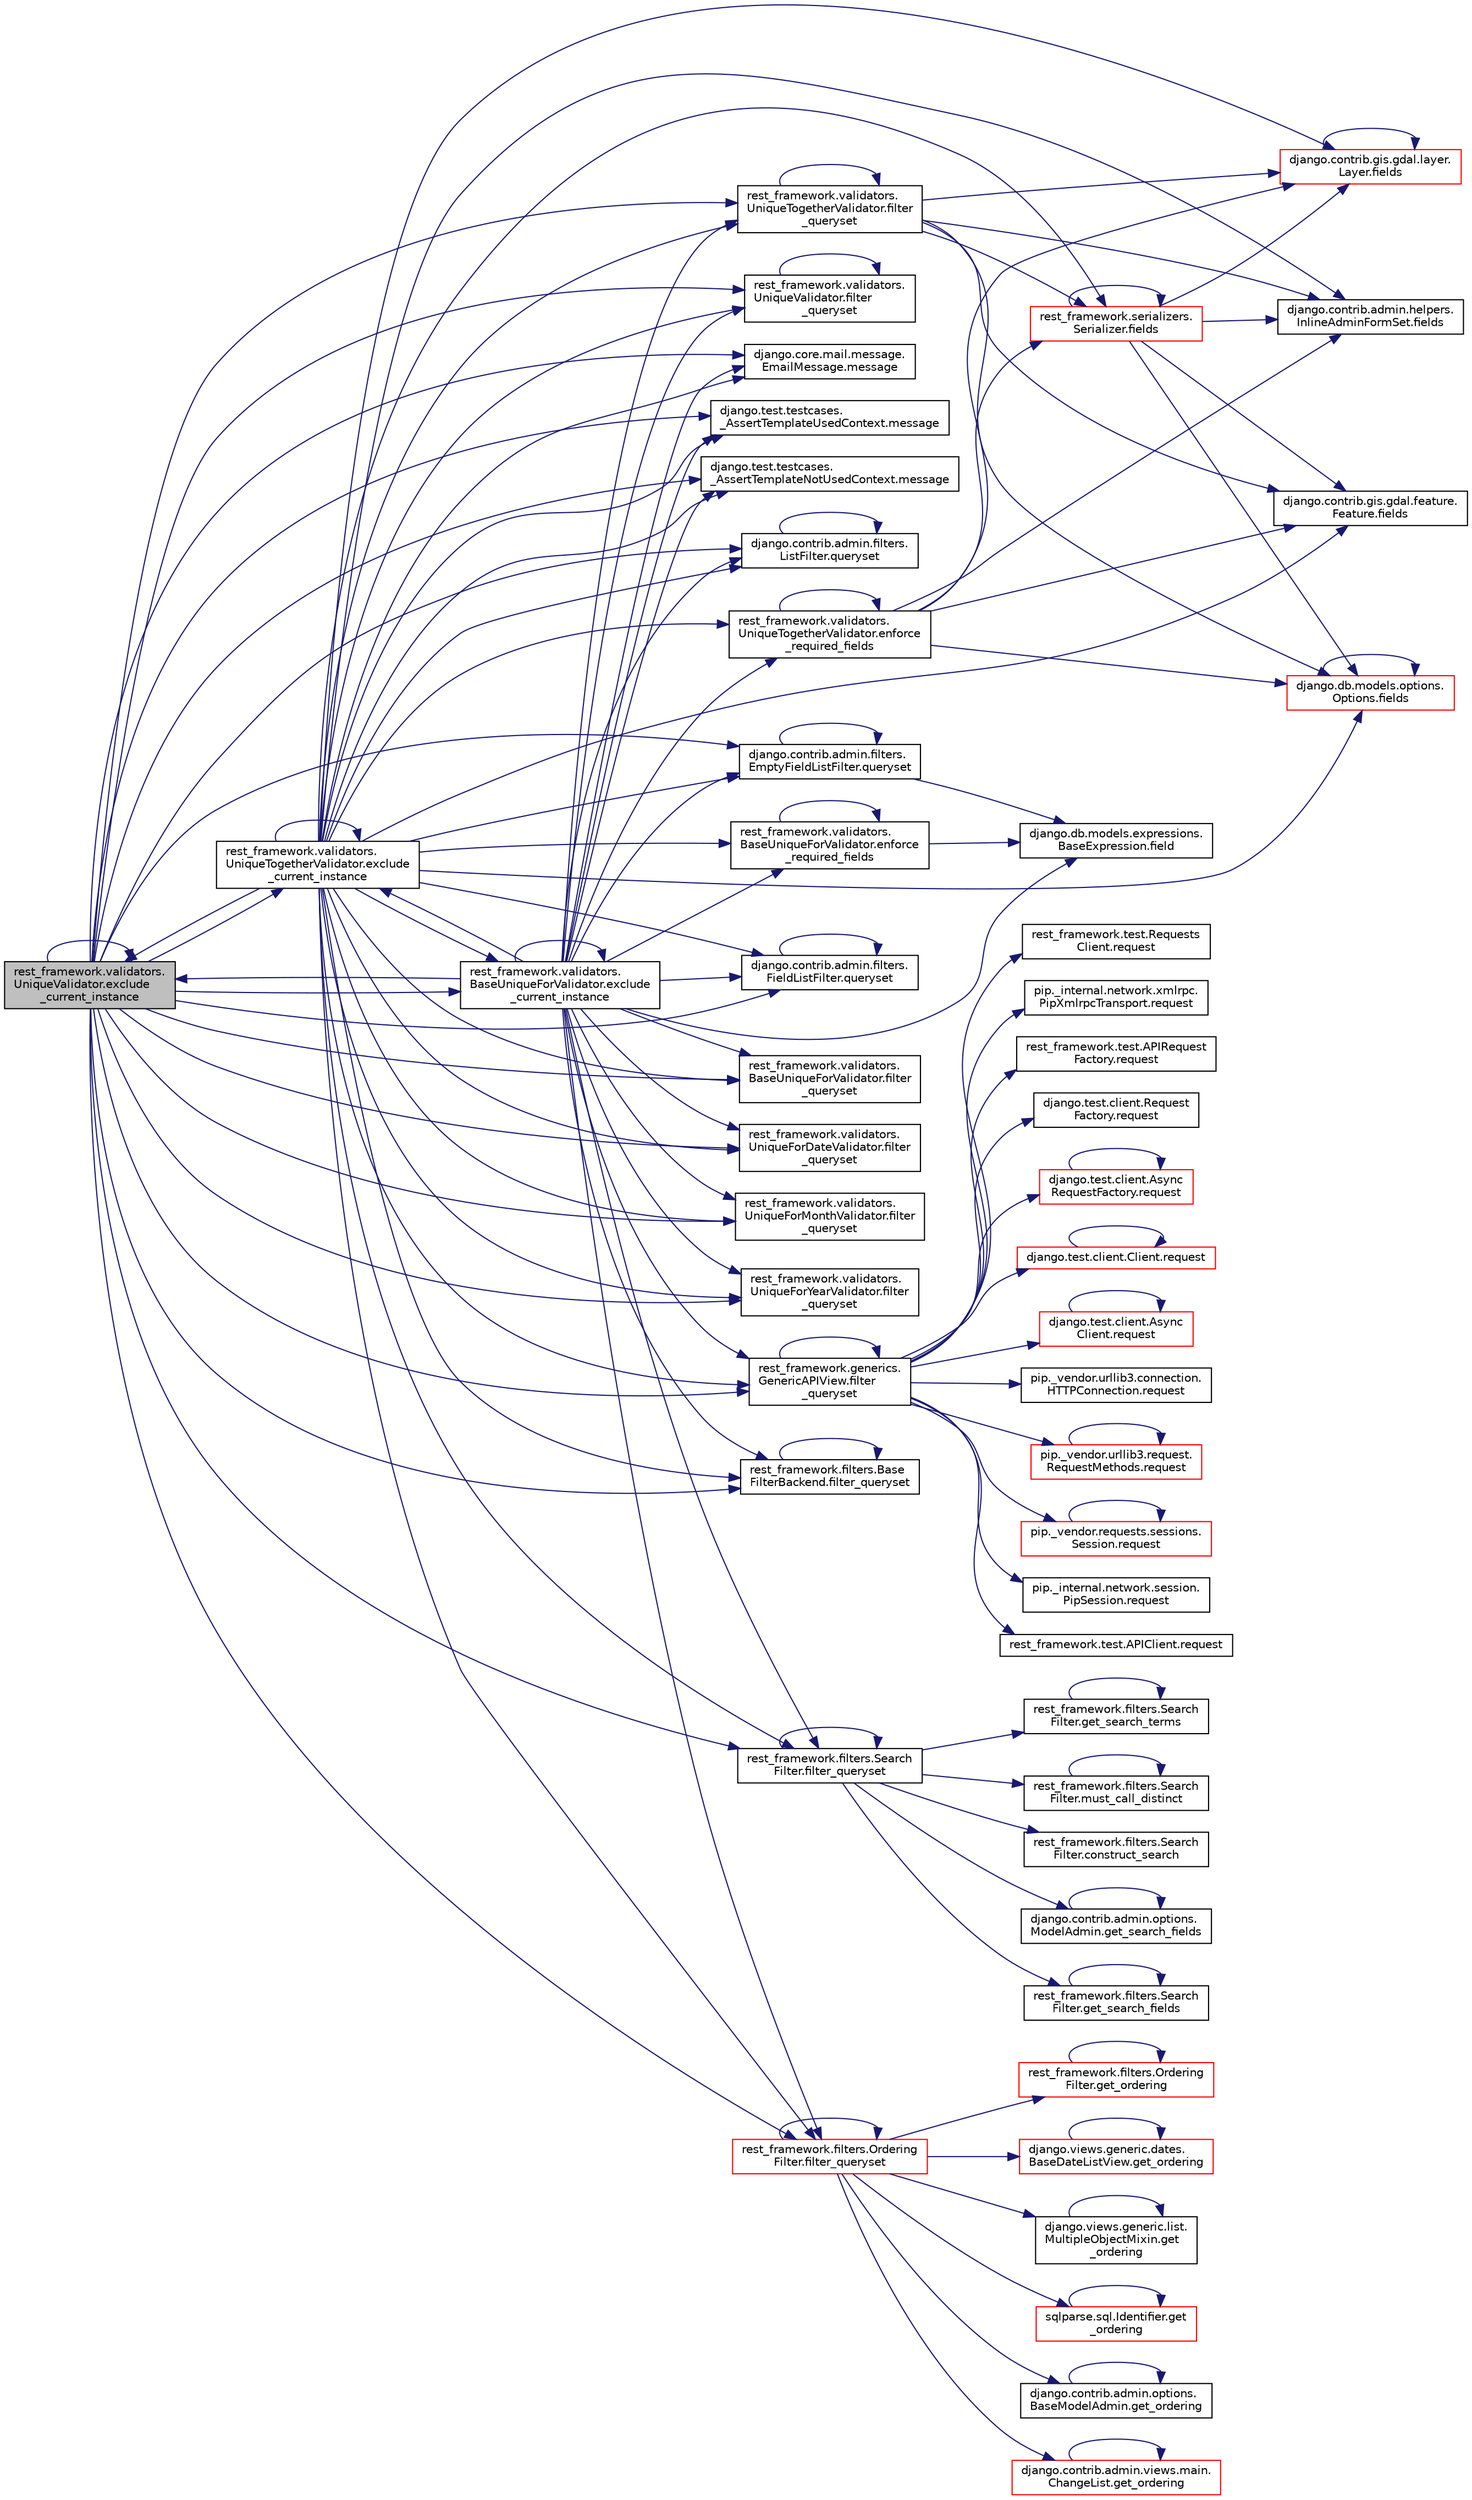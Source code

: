 digraph "rest_framework.validators.UniqueValidator.exclude_current_instance"
{
 // LATEX_PDF_SIZE
  edge [fontname="Helvetica",fontsize="10",labelfontname="Helvetica",labelfontsize="10"];
  node [fontname="Helvetica",fontsize="10",shape=record];
  rankdir="LR";
  Node1 [label="rest_framework.validators.\lUniqueValidator.exclude\l_current_instance",height=0.2,width=0.4,color="black", fillcolor="grey75", style="filled", fontcolor="black",tooltip=" "];
  Node1 -> Node2 [color="midnightblue",fontsize="10",style="solid",fontname="Helvetica"];
  Node2 [label="rest_framework.validators.\lUniqueTogetherValidator.exclude\l_current_instance",height=0.2,width=0.4,color="black", fillcolor="white", style="filled",URL="$d8/df3/classrest__framework_1_1validators_1_1_unique_together_validator.html#a872e5afbee8c4160bba291bf2dbc9a96",tooltip=" "];
  Node2 -> Node3 [color="midnightblue",fontsize="10",style="solid",fontname="Helvetica"];
  Node3 [label="rest_framework.validators.\lBaseUniqueForValidator.enforce\l_required_fields",height=0.2,width=0.4,color="black", fillcolor="white", style="filled",URL="$d7/d15/classrest__framework_1_1validators_1_1_base_unique_for_validator.html#a39fdc71837943aa55b9185a5f19bac0e",tooltip=" "];
  Node3 -> Node3 [color="midnightblue",fontsize="10",style="solid",fontname="Helvetica"];
  Node3 -> Node4 [color="midnightblue",fontsize="10",style="solid",fontname="Helvetica"];
  Node4 [label="django.db.models.expressions.\lBaseExpression.field",height=0.2,width=0.4,color="black", fillcolor="white", style="filled",URL="$de/d6b/classdjango_1_1db_1_1models_1_1expressions_1_1_base_expression.html#ac6460ecaca5a7cac6b4bee69bce606fb",tooltip=" "];
  Node2 -> Node5 [color="midnightblue",fontsize="10",style="solid",fontname="Helvetica"];
  Node5 [label="rest_framework.validators.\lUniqueTogetherValidator.enforce\l_required_fields",height=0.2,width=0.4,color="black", fillcolor="white", style="filled",URL="$d8/df3/classrest__framework_1_1validators_1_1_unique_together_validator.html#a2a2b61e098e1f3d55c7e138853979090",tooltip=" "];
  Node5 -> Node5 [color="midnightblue",fontsize="10",style="solid",fontname="Helvetica"];
  Node5 -> Node6 [color="midnightblue",fontsize="10",style="solid",fontname="Helvetica"];
  Node6 [label="django.contrib.admin.helpers.\lInlineAdminFormSet.fields",height=0.2,width=0.4,color="black", fillcolor="white", style="filled",URL="$db/d43/classdjango_1_1contrib_1_1admin_1_1helpers_1_1_inline_admin_form_set.html#a05da4b8d8905c6773882ad9d9219e56f",tooltip=" "];
  Node5 -> Node7 [color="midnightblue",fontsize="10",style="solid",fontname="Helvetica"];
  Node7 [label="django.contrib.gis.gdal.feature.\lFeature.fields",height=0.2,width=0.4,color="black", fillcolor="white", style="filled",URL="$db/d34/classdjango_1_1contrib_1_1gis_1_1gdal_1_1feature_1_1_feature.html#a8cfc80966af7ca71369fc1b2c511f7d2",tooltip=" "];
  Node5 -> Node8 [color="midnightblue",fontsize="10",style="solid",fontname="Helvetica"];
  Node8 [label="django.contrib.gis.gdal.layer.\lLayer.fields",height=0.2,width=0.4,color="red", fillcolor="white", style="filled",URL="$d9/d84/classdjango_1_1contrib_1_1gis_1_1gdal_1_1layer_1_1_layer.html#a6343afa888079fc224c68c4d69d0ae4c",tooltip=" "];
  Node8 -> Node8 [color="midnightblue",fontsize="10",style="solid",fontname="Helvetica"];
  Node5 -> Node11 [color="midnightblue",fontsize="10",style="solid",fontname="Helvetica"];
  Node11 [label="django.db.models.options.\lOptions.fields",height=0.2,width=0.4,color="red", fillcolor="white", style="filled",URL="$d4/d60/classdjango_1_1db_1_1models_1_1options_1_1_options.html#aad34b611171b74c47280b50bd350a7b5",tooltip=" "];
  Node11 -> Node11 [color="midnightblue",fontsize="10",style="solid",fontname="Helvetica"];
  Node5 -> Node19 [color="midnightblue",fontsize="10",style="solid",fontname="Helvetica"];
  Node19 [label="rest_framework.serializers.\lSerializer.fields",height=0.2,width=0.4,color="red", fillcolor="white", style="filled",URL="$de/daf/classrest__framework_1_1serializers_1_1_serializer.html#a304b94e9bf70334bb75af37586bb82fd",tooltip=" "];
  Node19 -> Node6 [color="midnightblue",fontsize="10",style="solid",fontname="Helvetica"];
  Node19 -> Node7 [color="midnightblue",fontsize="10",style="solid",fontname="Helvetica"];
  Node19 -> Node8 [color="midnightblue",fontsize="10",style="solid",fontname="Helvetica"];
  Node19 -> Node11 [color="midnightblue",fontsize="10",style="solid",fontname="Helvetica"];
  Node19 -> Node19 [color="midnightblue",fontsize="10",style="solid",fontname="Helvetica"];
  Node2 -> Node2 [color="midnightblue",fontsize="10",style="solid",fontname="Helvetica"];
  Node2 -> Node42 [color="midnightblue",fontsize="10",style="solid",fontname="Helvetica"];
  Node42 [label="rest_framework.validators.\lBaseUniqueForValidator.exclude\l_current_instance",height=0.2,width=0.4,color="black", fillcolor="white", style="filled",URL="$d7/d15/classrest__framework_1_1validators_1_1_base_unique_for_validator.html#a695aa68f1278ccc42fad6fa2153c5da0",tooltip=" "];
  Node42 -> Node3 [color="midnightblue",fontsize="10",style="solid",fontname="Helvetica"];
  Node42 -> Node5 [color="midnightblue",fontsize="10",style="solid",fontname="Helvetica"];
  Node42 -> Node2 [color="midnightblue",fontsize="10",style="solid",fontname="Helvetica"];
  Node42 -> Node42 [color="midnightblue",fontsize="10",style="solid",fontname="Helvetica"];
  Node42 -> Node1 [color="midnightblue",fontsize="10",style="solid",fontname="Helvetica"];
  Node42 -> Node4 [color="midnightblue",fontsize="10",style="solid",fontname="Helvetica"];
  Node42 -> Node43 [color="midnightblue",fontsize="10",style="solid",fontname="Helvetica"];
  Node43 [label="rest_framework.validators.\lBaseUniqueForValidator.filter\l_queryset",height=0.2,width=0.4,color="black", fillcolor="white", style="filled",URL="$d7/d15/classrest__framework_1_1validators_1_1_base_unique_for_validator.html#ace8b3c145c3261d2e2f4a824cab92729",tooltip=" "];
  Node42 -> Node44 [color="midnightblue",fontsize="10",style="solid",fontname="Helvetica"];
  Node44 [label="rest_framework.validators.\lUniqueForDateValidator.filter\l_queryset",height=0.2,width=0.4,color="black", fillcolor="white", style="filled",URL="$d6/d87/classrest__framework_1_1validators_1_1_unique_for_date_validator.html#afb65123831066f2f7810cdb5fcb1502d",tooltip=" "];
  Node42 -> Node45 [color="midnightblue",fontsize="10",style="solid",fontname="Helvetica"];
  Node45 [label="rest_framework.validators.\lUniqueForMonthValidator.filter\l_queryset",height=0.2,width=0.4,color="black", fillcolor="white", style="filled",URL="$d0/d56/classrest__framework_1_1validators_1_1_unique_for_month_validator.html#a19757f35c1ce1a0944394cee68eabf50",tooltip=" "];
  Node42 -> Node46 [color="midnightblue",fontsize="10",style="solid",fontname="Helvetica"];
  Node46 [label="rest_framework.validators.\lUniqueForYearValidator.filter\l_queryset",height=0.2,width=0.4,color="black", fillcolor="white", style="filled",URL="$da/dd2/classrest__framework_1_1validators_1_1_unique_for_year_validator.html#af9158627f857bc4afb7c8f02594ef9a3",tooltip=" "];
  Node42 -> Node47 [color="midnightblue",fontsize="10",style="solid",fontname="Helvetica"];
  Node47 [label="rest_framework.validators.\lUniqueTogetherValidator.filter\l_queryset",height=0.2,width=0.4,color="black", fillcolor="white", style="filled",URL="$d8/df3/classrest__framework_1_1validators_1_1_unique_together_validator.html#a4febe85f06aaa05c2e5372e409847ae1",tooltip=" "];
  Node47 -> Node6 [color="midnightblue",fontsize="10",style="solid",fontname="Helvetica"];
  Node47 -> Node7 [color="midnightblue",fontsize="10",style="solid",fontname="Helvetica"];
  Node47 -> Node8 [color="midnightblue",fontsize="10",style="solid",fontname="Helvetica"];
  Node47 -> Node11 [color="midnightblue",fontsize="10",style="solid",fontname="Helvetica"];
  Node47 -> Node19 [color="midnightblue",fontsize="10",style="solid",fontname="Helvetica"];
  Node47 -> Node47 [color="midnightblue",fontsize="10",style="solid",fontname="Helvetica"];
  Node42 -> Node48 [color="midnightblue",fontsize="10",style="solid",fontname="Helvetica"];
  Node48 [label="rest_framework.generics.\lGenericAPIView.filter\l_queryset",height=0.2,width=0.4,color="black", fillcolor="white", style="filled",URL="$d9/d8f/classrest__framework_1_1generics_1_1_generic_a_p_i_view.html#a8e83d5246dc3bc05d0228ffbd3fa9297",tooltip=" "];
  Node48 -> Node48 [color="midnightblue",fontsize="10",style="solid",fontname="Helvetica"];
  Node48 -> Node49 [color="midnightblue",fontsize="10",style="solid",fontname="Helvetica"];
  Node49 [label="pip._internal.network.xmlrpc.\lPipXmlrpcTransport.request",height=0.2,width=0.4,color="black", fillcolor="white", style="filled",URL="$dd/d8a/classpip_1_1__internal_1_1network_1_1xmlrpc_1_1_pip_xmlrpc_transport.html#adb84317dcc522d845a56ce9cc4f82522",tooltip=" "];
  Node48 -> Node50 [color="midnightblue",fontsize="10",style="solid",fontname="Helvetica"];
  Node50 [label="rest_framework.test.APIRequest\lFactory.request",height=0.2,width=0.4,color="black", fillcolor="white", style="filled",URL="$da/d3c/classrest__framework_1_1test_1_1_a_p_i_request_factory.html#abd5931aada009b9fb1f1577613acd058",tooltip=" "];
  Node48 -> Node51 [color="midnightblue",fontsize="10",style="solid",fontname="Helvetica"];
  Node51 [label="django.test.client.Request\lFactory.request",height=0.2,width=0.4,color="black", fillcolor="white", style="filled",URL="$db/d7f/classdjango_1_1test_1_1client_1_1_request_factory.html#a12550839ba4cbabcf38bff0d2ff69f0a",tooltip=" "];
  Node48 -> Node52 [color="midnightblue",fontsize="10",style="solid",fontname="Helvetica"];
  Node52 [label="django.test.client.Async\lRequestFactory.request",height=0.2,width=0.4,color="red", fillcolor="white", style="filled",URL="$d6/de5/classdjango_1_1test_1_1client_1_1_async_request_factory.html#a8dcee74bc0f05203aa2aa2aad95555a9",tooltip=" "];
  Node52 -> Node52 [color="midnightblue",fontsize="10",style="solid",fontname="Helvetica"];
  Node48 -> Node54 [color="midnightblue",fontsize="10",style="solid",fontname="Helvetica"];
  Node54 [label="django.test.client.Client.request",height=0.2,width=0.4,color="red", fillcolor="white", style="filled",URL="$d2/d2e/classdjango_1_1test_1_1client_1_1_client.html#a4b25cead120a234c08a522e016cb6138",tooltip=" "];
  Node54 -> Node54 [color="midnightblue",fontsize="10",style="solid",fontname="Helvetica"];
  Node48 -> Node59 [color="midnightblue",fontsize="10",style="solid",fontname="Helvetica"];
  Node59 [label="django.test.client.Async\lClient.request",height=0.2,width=0.4,color="red", fillcolor="white", style="filled",URL="$d9/dd7/classdjango_1_1test_1_1client_1_1_async_client.html#a38330cfdf01cb69d3dd0bdb8b9777bd9",tooltip=" "];
  Node59 -> Node59 [color="midnightblue",fontsize="10",style="solid",fontname="Helvetica"];
  Node48 -> Node60 [color="midnightblue",fontsize="10",style="solid",fontname="Helvetica"];
  Node60 [label="pip._vendor.urllib3.connection.\lHTTPConnection.request",height=0.2,width=0.4,color="black", fillcolor="white", style="filled",URL="$d2/d75/classpip_1_1__vendor_1_1urllib3_1_1connection_1_1_h_t_t_p_connection.html#ae44707607a133fa0d27085cc2ea9ef85",tooltip=" "];
  Node48 -> Node61 [color="midnightblue",fontsize="10",style="solid",fontname="Helvetica"];
  Node61 [label="pip._vendor.urllib3.request.\lRequestMethods.request",height=0.2,width=0.4,color="red", fillcolor="white", style="filled",URL="$de/d48/classpip_1_1__vendor_1_1urllib3_1_1request_1_1_request_methods.html#a875ca454fac77c856bdf0cbe44f8fb64",tooltip=" "];
  Node61 -> Node61 [color="midnightblue",fontsize="10",style="solid",fontname="Helvetica"];
  Node48 -> Node92 [color="midnightblue",fontsize="10",style="solid",fontname="Helvetica"];
  Node92 [label="pip._vendor.requests.sessions.\lSession.request",height=0.2,width=0.4,color="red", fillcolor="white", style="filled",URL="$da/de9/classpip_1_1__vendor_1_1requests_1_1sessions_1_1_session.html#a718b60e99280c6ef1a346cb6dc0a90c8",tooltip=" "];
  Node92 -> Node92 [color="midnightblue",fontsize="10",style="solid",fontname="Helvetica"];
  Node48 -> Node519 [color="midnightblue",fontsize="10",style="solid",fontname="Helvetica"];
  Node519 [label="pip._internal.network.session.\lPipSession.request",height=0.2,width=0.4,color="black", fillcolor="white", style="filled",URL="$d9/dc2/classpip_1_1__internal_1_1network_1_1session_1_1_pip_session.html#a9c968f2f764cbd41db6684fafb5b1e6a",tooltip=" "];
  Node48 -> Node517 [color="midnightblue",fontsize="10",style="solid",fontname="Helvetica"];
  Node517 [label="rest_framework.test.APIClient.request",height=0.2,width=0.4,color="black", fillcolor="white", style="filled",URL="$da/d51/classrest__framework_1_1test_1_1_a_p_i_client.html#a77b55b2a0a90921243b61303fc37e59d",tooltip=" "];
  Node48 -> Node518 [color="midnightblue",fontsize="10",style="solid",fontname="Helvetica"];
  Node518 [label="rest_framework.test.Requests\lClient.request",height=0.2,width=0.4,color="black", fillcolor="white", style="filled",URL="$de/dc8/classrest__framework_1_1test_1_1_requests_client.html#ae6de53b1244ae8817b8bf8d6838b72ba",tooltip=" "];
  Node42 -> Node855 [color="midnightblue",fontsize="10",style="solid",fontname="Helvetica"];
  Node855 [label="rest_framework.filters.Base\lFilterBackend.filter_queryset",height=0.2,width=0.4,color="black", fillcolor="white", style="filled",URL="$d9/d36/classrest__framework_1_1filters_1_1_base_filter_backend.html#aa4bdead40d84dfae0625253eec6ead8a",tooltip=" "];
  Node855 -> Node855 [color="midnightblue",fontsize="10",style="solid",fontname="Helvetica"];
  Node42 -> Node856 [color="midnightblue",fontsize="10",style="solid",fontname="Helvetica"];
  Node856 [label="rest_framework.filters.Search\lFilter.filter_queryset",height=0.2,width=0.4,color="black", fillcolor="white", style="filled",URL="$dd/d45/classrest__framework_1_1filters_1_1_search_filter.html#a66840fcc3a7bec1fd02d4f13c945bbe3",tooltip=" "];
  Node856 -> Node857 [color="midnightblue",fontsize="10",style="solid",fontname="Helvetica"];
  Node857 [label="rest_framework.filters.Search\lFilter.construct_search",height=0.2,width=0.4,color="black", fillcolor="white", style="filled",URL="$dd/d45/classrest__framework_1_1filters_1_1_search_filter.html#a85a8bd8e7ed53cb60db747aeb9e99ad2",tooltip=" "];
  Node856 -> Node856 [color="midnightblue",fontsize="10",style="solid",fontname="Helvetica"];
  Node856 -> Node858 [color="midnightblue",fontsize="10",style="solid",fontname="Helvetica"];
  Node858 [label="django.contrib.admin.options.\lModelAdmin.get_search_fields",height=0.2,width=0.4,color="black", fillcolor="white", style="filled",URL="$d5/d05/classdjango_1_1contrib_1_1admin_1_1options_1_1_model_admin.html#ae2c21be64ea9b1d300305dec79ded29f",tooltip=" "];
  Node858 -> Node858 [color="midnightblue",fontsize="10",style="solid",fontname="Helvetica"];
  Node856 -> Node859 [color="midnightblue",fontsize="10",style="solid",fontname="Helvetica"];
  Node859 [label="rest_framework.filters.Search\lFilter.get_search_fields",height=0.2,width=0.4,color="black", fillcolor="white", style="filled",URL="$dd/d45/classrest__framework_1_1filters_1_1_search_filter.html#a09d13aa808ece39934891954c4443680",tooltip=" "];
  Node859 -> Node859 [color="midnightblue",fontsize="10",style="solid",fontname="Helvetica"];
  Node856 -> Node860 [color="midnightblue",fontsize="10",style="solid",fontname="Helvetica"];
  Node860 [label="rest_framework.filters.Search\lFilter.get_search_terms",height=0.2,width=0.4,color="black", fillcolor="white", style="filled",URL="$dd/d45/classrest__framework_1_1filters_1_1_search_filter.html#a2c628ee3f493f3fbd332581959af28f0",tooltip=" "];
  Node860 -> Node860 [color="midnightblue",fontsize="10",style="solid",fontname="Helvetica"];
  Node856 -> Node861 [color="midnightblue",fontsize="10",style="solid",fontname="Helvetica"];
  Node861 [label="rest_framework.filters.Search\lFilter.must_call_distinct",height=0.2,width=0.4,color="black", fillcolor="white", style="filled",URL="$dd/d45/classrest__framework_1_1filters_1_1_search_filter.html#a048c71d46110fd10c43b40ffcc6cb791",tooltip=" "];
  Node861 -> Node861 [color="midnightblue",fontsize="10",style="solid",fontname="Helvetica"];
  Node42 -> Node862 [color="midnightblue",fontsize="10",style="solid",fontname="Helvetica"];
  Node862 [label="rest_framework.filters.Ordering\lFilter.filter_queryset",height=0.2,width=0.4,color="red", fillcolor="white", style="filled",URL="$d0/d16/classrest__framework_1_1filters_1_1_ordering_filter.html#af0334718806ff1519a860a79735c12c5",tooltip=" "];
  Node862 -> Node862 [color="midnightblue",fontsize="10",style="solid",fontname="Helvetica"];
  Node862 -> Node729 [color="midnightblue",fontsize="10",style="solid",fontname="Helvetica"];
  Node729 [label="django.views.generic.dates.\lBaseDateListView.get_ordering",height=0.2,width=0.4,color="red", fillcolor="white", style="filled",URL="$d7/d86/classdjango_1_1views_1_1generic_1_1dates_1_1_base_date_list_view.html#a1ca94aa4a283514ce26b0fb152c396bd",tooltip=" "];
  Node729 -> Node729 [color="midnightblue",fontsize="10",style="solid",fontname="Helvetica"];
  Node862 -> Node731 [color="midnightblue",fontsize="10",style="solid",fontname="Helvetica"];
  Node731 [label="django.views.generic.list.\lMultipleObjectMixin.get\l_ordering",height=0.2,width=0.4,color="black", fillcolor="white", style="filled",URL="$dc/db8/classdjango_1_1views_1_1generic_1_1list_1_1_multiple_object_mixin.html#aa09e16b01a6a48f7b9c56e658f68fc6e",tooltip=" "];
  Node731 -> Node731 [color="midnightblue",fontsize="10",style="solid",fontname="Helvetica"];
  Node862 -> Node732 [color="midnightblue",fontsize="10",style="solid",fontname="Helvetica"];
  Node732 [label="sqlparse.sql.Identifier.get\l_ordering",height=0.2,width=0.4,color="red", fillcolor="white", style="filled",URL="$dc/de2/classsqlparse_1_1sql_1_1_identifier.html#a6b953c54c399f3966775335ad1dc661d",tooltip=" "];
  Node732 -> Node732 [color="midnightblue",fontsize="10",style="solid",fontname="Helvetica"];
  Node862 -> Node734 [color="midnightblue",fontsize="10",style="solid",fontname="Helvetica"];
  Node734 [label="django.contrib.admin.options.\lBaseModelAdmin.get_ordering",height=0.2,width=0.4,color="black", fillcolor="white", style="filled",URL="$d3/dd6/classdjango_1_1contrib_1_1admin_1_1options_1_1_base_model_admin.html#a3f9fee45b98ad708a112a28d526b6560",tooltip=" "];
  Node734 -> Node734 [color="midnightblue",fontsize="10",style="solid",fontname="Helvetica"];
  Node862 -> Node735 [color="midnightblue",fontsize="10",style="solid",fontname="Helvetica"];
  Node735 [label="django.contrib.admin.views.main.\lChangeList.get_ordering",height=0.2,width=0.4,color="red", fillcolor="white", style="filled",URL="$d7/d58/classdjango_1_1contrib_1_1admin_1_1views_1_1main_1_1_change_list.html#a3de9f22bbfde904010a35d6a15bd2ee7",tooltip=" "];
  Node735 -> Node735 [color="midnightblue",fontsize="10",style="solid",fontname="Helvetica"];
  Node862 -> Node740 [color="midnightblue",fontsize="10",style="solid",fontname="Helvetica"];
  Node740 [label="rest_framework.filters.Ordering\lFilter.get_ordering",height=0.2,width=0.4,color="red", fillcolor="white", style="filled",URL="$d0/d16/classrest__framework_1_1filters_1_1_ordering_filter.html#aaad5c6dfc9a5cccc6edc6b547fec8562",tooltip=" "];
  Node740 -> Node740 [color="midnightblue",fontsize="10",style="solid",fontname="Helvetica"];
  Node42 -> Node865 [color="midnightblue",fontsize="10",style="solid",fontname="Helvetica"];
  Node865 [label="rest_framework.validators.\lUniqueValidator.filter\l_queryset",height=0.2,width=0.4,color="black", fillcolor="white", style="filled",URL="$df/dfd/classrest__framework_1_1validators_1_1_unique_validator.html#a974ee13bb88e07f272d784b7f78b94bc",tooltip=" "];
  Node865 -> Node865 [color="midnightblue",fontsize="10",style="solid",fontname="Helvetica"];
  Node42 -> Node4470 [color="midnightblue",fontsize="10",style="solid",fontname="Helvetica"];
  Node4470 [label="django.core.mail.message.\lEmailMessage.message",height=0.2,width=0.4,color="black", fillcolor="white", style="filled",URL="$d9/d6b/classdjango_1_1core_1_1mail_1_1message_1_1_email_message.html#a89fadd40a1ef377bb291e4b231c72665",tooltip=" "];
  Node42 -> Node4471 [color="midnightblue",fontsize="10",style="solid",fontname="Helvetica"];
  Node4471 [label="django.test.testcases.\l_AssertTemplateUsedContext.message",height=0.2,width=0.4,color="black", fillcolor="white", style="filled",URL="$d7/d6f/classdjango_1_1test_1_1testcases_1_1___assert_template_used_context.html#a6d60b984bccd8f00866f3feb4cc97eea",tooltip=" "];
  Node42 -> Node4472 [color="midnightblue",fontsize="10",style="solid",fontname="Helvetica"];
  Node4472 [label="django.test.testcases.\l_AssertTemplateNotUsedContext.message",height=0.2,width=0.4,color="black", fillcolor="white", style="filled",URL="$d1/d6c/classdjango_1_1test_1_1testcases_1_1___assert_template_not_used_context.html#a273dd7bcf274bac4f1bbcb55f46cff86",tooltip=" "];
  Node42 -> Node746 [color="midnightblue",fontsize="10",style="solid",fontname="Helvetica"];
  Node746 [label="django.contrib.admin.filters.\lListFilter.queryset",height=0.2,width=0.4,color="black", fillcolor="white", style="filled",URL="$da/ddb/classdjango_1_1contrib_1_1admin_1_1filters_1_1_list_filter.html#aed1f92493175185d1714cb763f6efa08",tooltip=" "];
  Node746 -> Node746 [color="midnightblue",fontsize="10",style="solid",fontname="Helvetica"];
  Node42 -> Node747 [color="midnightblue",fontsize="10",style="solid",fontname="Helvetica"];
  Node747 [label="django.contrib.admin.filters.\lFieldListFilter.queryset",height=0.2,width=0.4,color="black", fillcolor="white", style="filled",URL="$d1/d72/classdjango_1_1contrib_1_1admin_1_1filters_1_1_field_list_filter.html#a51704150dec2abf76f7d4dc23dcc64ab",tooltip=" "];
  Node747 -> Node747 [color="midnightblue",fontsize="10",style="solid",fontname="Helvetica"];
  Node42 -> Node748 [color="midnightblue",fontsize="10",style="solid",fontname="Helvetica"];
  Node748 [label="django.contrib.admin.filters.\lEmptyFieldListFilter.queryset",height=0.2,width=0.4,color="black", fillcolor="white", style="filled",URL="$d7/dde/classdjango_1_1contrib_1_1admin_1_1filters_1_1_empty_field_list_filter.html#a953c03e160e6f12fda9bf700c93d09c2",tooltip=" "];
  Node748 -> Node4 [color="midnightblue",fontsize="10",style="solid",fontname="Helvetica"];
  Node748 -> Node748 [color="midnightblue",fontsize="10",style="solid",fontname="Helvetica"];
  Node2 -> Node1 [color="midnightblue",fontsize="10",style="solid",fontname="Helvetica"];
  Node2 -> Node6 [color="midnightblue",fontsize="10",style="solid",fontname="Helvetica"];
  Node2 -> Node7 [color="midnightblue",fontsize="10",style="solid",fontname="Helvetica"];
  Node2 -> Node8 [color="midnightblue",fontsize="10",style="solid",fontname="Helvetica"];
  Node2 -> Node11 [color="midnightblue",fontsize="10",style="solid",fontname="Helvetica"];
  Node2 -> Node19 [color="midnightblue",fontsize="10",style="solid",fontname="Helvetica"];
  Node2 -> Node43 [color="midnightblue",fontsize="10",style="solid",fontname="Helvetica"];
  Node2 -> Node44 [color="midnightblue",fontsize="10",style="solid",fontname="Helvetica"];
  Node2 -> Node45 [color="midnightblue",fontsize="10",style="solid",fontname="Helvetica"];
  Node2 -> Node46 [color="midnightblue",fontsize="10",style="solid",fontname="Helvetica"];
  Node2 -> Node47 [color="midnightblue",fontsize="10",style="solid",fontname="Helvetica"];
  Node2 -> Node48 [color="midnightblue",fontsize="10",style="solid",fontname="Helvetica"];
  Node2 -> Node855 [color="midnightblue",fontsize="10",style="solid",fontname="Helvetica"];
  Node2 -> Node856 [color="midnightblue",fontsize="10",style="solid",fontname="Helvetica"];
  Node2 -> Node862 [color="midnightblue",fontsize="10",style="solid",fontname="Helvetica"];
  Node2 -> Node865 [color="midnightblue",fontsize="10",style="solid",fontname="Helvetica"];
  Node2 -> Node4470 [color="midnightblue",fontsize="10",style="solid",fontname="Helvetica"];
  Node2 -> Node4471 [color="midnightblue",fontsize="10",style="solid",fontname="Helvetica"];
  Node2 -> Node4472 [color="midnightblue",fontsize="10",style="solid",fontname="Helvetica"];
  Node2 -> Node746 [color="midnightblue",fontsize="10",style="solid",fontname="Helvetica"];
  Node2 -> Node747 [color="midnightblue",fontsize="10",style="solid",fontname="Helvetica"];
  Node2 -> Node748 [color="midnightblue",fontsize="10",style="solid",fontname="Helvetica"];
  Node1 -> Node42 [color="midnightblue",fontsize="10",style="solid",fontname="Helvetica"];
  Node1 -> Node1 [color="midnightblue",fontsize="10",style="solid",fontname="Helvetica"];
  Node1 -> Node43 [color="midnightblue",fontsize="10",style="solid",fontname="Helvetica"];
  Node1 -> Node44 [color="midnightblue",fontsize="10",style="solid",fontname="Helvetica"];
  Node1 -> Node45 [color="midnightblue",fontsize="10",style="solid",fontname="Helvetica"];
  Node1 -> Node46 [color="midnightblue",fontsize="10",style="solid",fontname="Helvetica"];
  Node1 -> Node47 [color="midnightblue",fontsize="10",style="solid",fontname="Helvetica"];
  Node1 -> Node48 [color="midnightblue",fontsize="10",style="solid",fontname="Helvetica"];
  Node1 -> Node855 [color="midnightblue",fontsize="10",style="solid",fontname="Helvetica"];
  Node1 -> Node856 [color="midnightblue",fontsize="10",style="solid",fontname="Helvetica"];
  Node1 -> Node862 [color="midnightblue",fontsize="10",style="solid",fontname="Helvetica"];
  Node1 -> Node865 [color="midnightblue",fontsize="10",style="solid",fontname="Helvetica"];
  Node1 -> Node4470 [color="midnightblue",fontsize="10",style="solid",fontname="Helvetica"];
  Node1 -> Node4471 [color="midnightblue",fontsize="10",style="solid",fontname="Helvetica"];
  Node1 -> Node4472 [color="midnightblue",fontsize="10",style="solid",fontname="Helvetica"];
  Node1 -> Node746 [color="midnightblue",fontsize="10",style="solid",fontname="Helvetica"];
  Node1 -> Node747 [color="midnightblue",fontsize="10",style="solid",fontname="Helvetica"];
  Node1 -> Node748 [color="midnightblue",fontsize="10",style="solid",fontname="Helvetica"];
}
